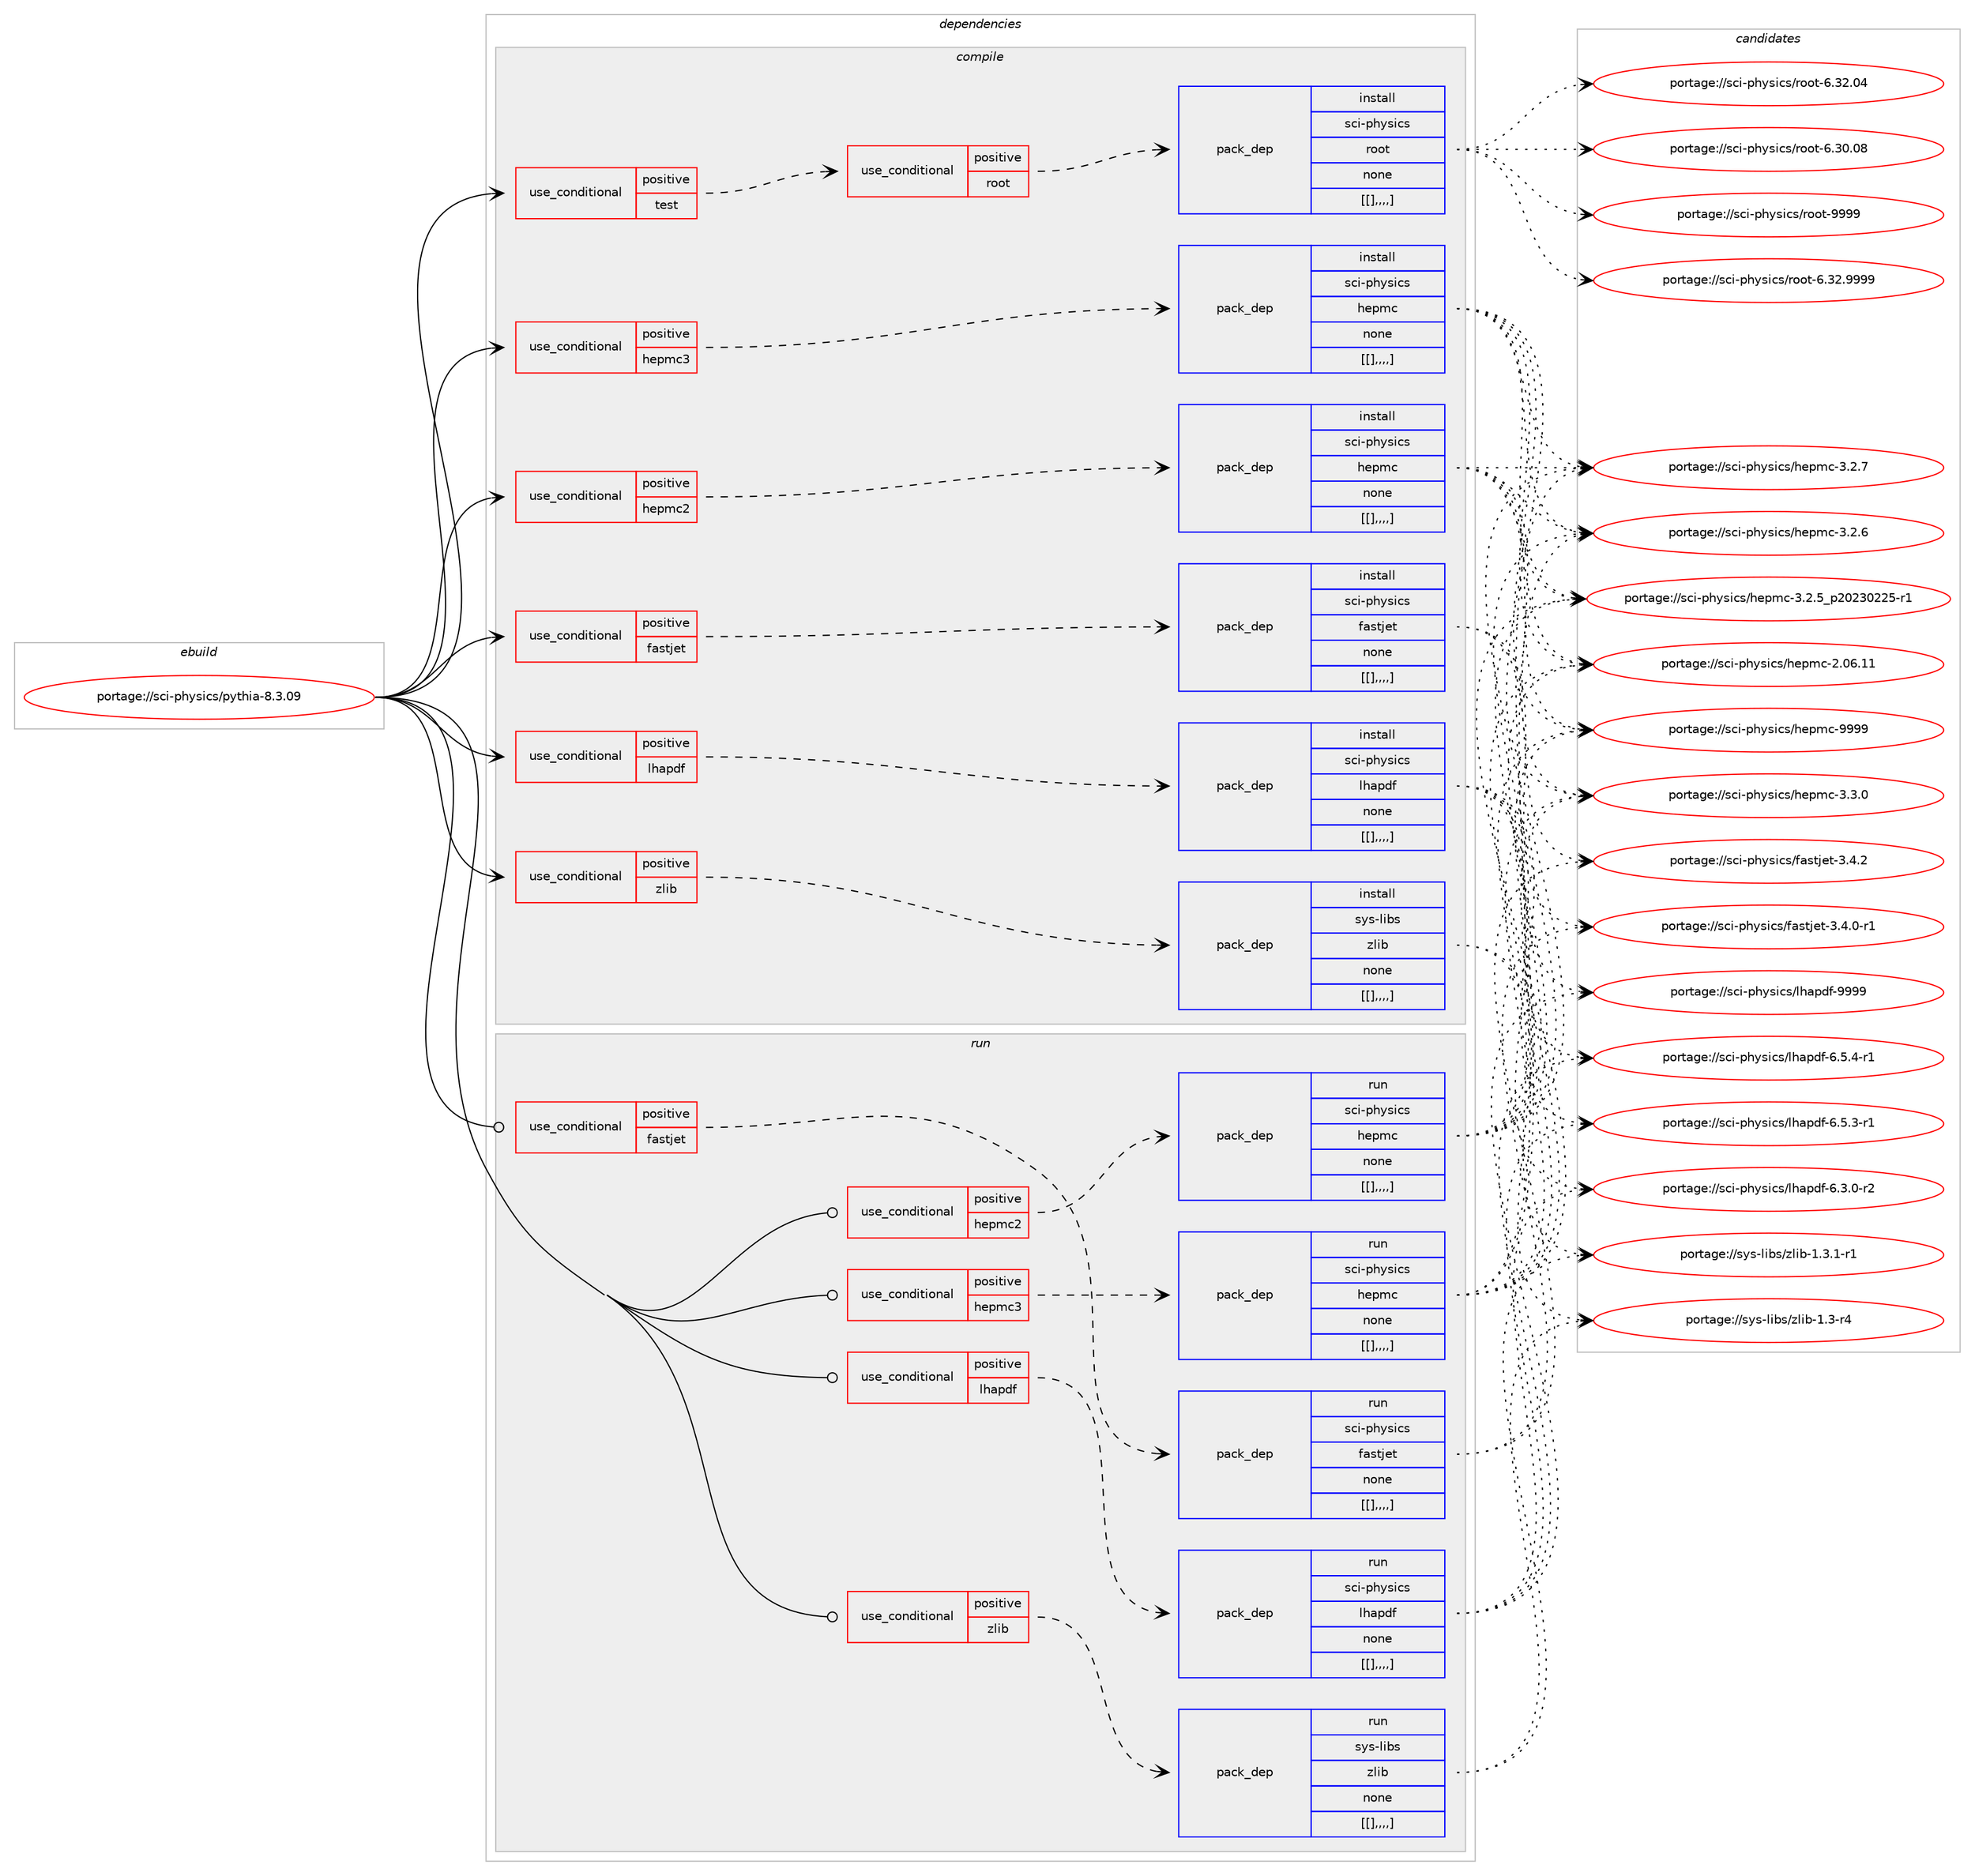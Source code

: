 digraph prolog {

# *************
# Graph options
# *************

newrank=true;
concentrate=true;
compound=true;
graph [rankdir=LR,fontname=Helvetica,fontsize=10,ranksep=1.5];#, ranksep=2.5, nodesep=0.2];
edge  [arrowhead=vee];
node  [fontname=Helvetica,fontsize=10];

# **********
# The ebuild
# **********

subgraph cluster_leftcol {
color=gray;
label=<<i>ebuild</i>>;
id [label="portage://sci-physics/pythia-8.3.09", color=red, width=4, href="../sci-physics/pythia-8.3.09.svg"];
}

# ****************
# The dependencies
# ****************

subgraph cluster_midcol {
color=gray;
label=<<i>dependencies</i>>;
subgraph cluster_compile {
fillcolor="#eeeeee";
style=filled;
label=<<i>compile</i>>;
subgraph cond113193 {
dependency427564 [label=<<TABLE BORDER="0" CELLBORDER="1" CELLSPACING="0" CELLPADDING="4"><TR><TD ROWSPAN="3" CELLPADDING="10">use_conditional</TD></TR><TR><TD>positive</TD></TR><TR><TD>fastjet</TD></TR></TABLE>>, shape=none, color=red];
subgraph pack311334 {
dependency427565 [label=<<TABLE BORDER="0" CELLBORDER="1" CELLSPACING="0" CELLPADDING="4" WIDTH="220"><TR><TD ROWSPAN="6" CELLPADDING="30">pack_dep</TD></TR><TR><TD WIDTH="110">install</TD></TR><TR><TD>sci-physics</TD></TR><TR><TD>fastjet</TD></TR><TR><TD>none</TD></TR><TR><TD>[[],,,,]</TD></TR></TABLE>>, shape=none, color=blue];
}
dependency427564:e -> dependency427565:w [weight=20,style="dashed",arrowhead="vee"];
}
id:e -> dependency427564:w [weight=20,style="solid",arrowhead="vee"];
subgraph cond113194 {
dependency427566 [label=<<TABLE BORDER="0" CELLBORDER="1" CELLSPACING="0" CELLPADDING="4"><TR><TD ROWSPAN="3" CELLPADDING="10">use_conditional</TD></TR><TR><TD>positive</TD></TR><TR><TD>hepmc2</TD></TR></TABLE>>, shape=none, color=red];
subgraph pack311335 {
dependency427567 [label=<<TABLE BORDER="0" CELLBORDER="1" CELLSPACING="0" CELLPADDING="4" WIDTH="220"><TR><TD ROWSPAN="6" CELLPADDING="30">pack_dep</TD></TR><TR><TD WIDTH="110">install</TD></TR><TR><TD>sci-physics</TD></TR><TR><TD>hepmc</TD></TR><TR><TD>none</TD></TR><TR><TD>[[],,,,]</TD></TR></TABLE>>, shape=none, color=blue];
}
dependency427566:e -> dependency427567:w [weight=20,style="dashed",arrowhead="vee"];
}
id:e -> dependency427566:w [weight=20,style="solid",arrowhead="vee"];
subgraph cond113195 {
dependency427568 [label=<<TABLE BORDER="0" CELLBORDER="1" CELLSPACING="0" CELLPADDING="4"><TR><TD ROWSPAN="3" CELLPADDING="10">use_conditional</TD></TR><TR><TD>positive</TD></TR><TR><TD>hepmc3</TD></TR></TABLE>>, shape=none, color=red];
subgraph pack311336 {
dependency427569 [label=<<TABLE BORDER="0" CELLBORDER="1" CELLSPACING="0" CELLPADDING="4" WIDTH="220"><TR><TD ROWSPAN="6" CELLPADDING="30">pack_dep</TD></TR><TR><TD WIDTH="110">install</TD></TR><TR><TD>sci-physics</TD></TR><TR><TD>hepmc</TD></TR><TR><TD>none</TD></TR><TR><TD>[[],,,,]</TD></TR></TABLE>>, shape=none, color=blue];
}
dependency427568:e -> dependency427569:w [weight=20,style="dashed",arrowhead="vee"];
}
id:e -> dependency427568:w [weight=20,style="solid",arrowhead="vee"];
subgraph cond113196 {
dependency427570 [label=<<TABLE BORDER="0" CELLBORDER="1" CELLSPACING="0" CELLPADDING="4"><TR><TD ROWSPAN="3" CELLPADDING="10">use_conditional</TD></TR><TR><TD>positive</TD></TR><TR><TD>lhapdf</TD></TR></TABLE>>, shape=none, color=red];
subgraph pack311337 {
dependency427571 [label=<<TABLE BORDER="0" CELLBORDER="1" CELLSPACING="0" CELLPADDING="4" WIDTH="220"><TR><TD ROWSPAN="6" CELLPADDING="30">pack_dep</TD></TR><TR><TD WIDTH="110">install</TD></TR><TR><TD>sci-physics</TD></TR><TR><TD>lhapdf</TD></TR><TR><TD>none</TD></TR><TR><TD>[[],,,,]</TD></TR></TABLE>>, shape=none, color=blue];
}
dependency427570:e -> dependency427571:w [weight=20,style="dashed",arrowhead="vee"];
}
id:e -> dependency427570:w [weight=20,style="solid",arrowhead="vee"];
subgraph cond113197 {
dependency427572 [label=<<TABLE BORDER="0" CELLBORDER="1" CELLSPACING="0" CELLPADDING="4"><TR><TD ROWSPAN="3" CELLPADDING="10">use_conditional</TD></TR><TR><TD>positive</TD></TR><TR><TD>test</TD></TR></TABLE>>, shape=none, color=red];
subgraph cond113198 {
dependency427573 [label=<<TABLE BORDER="0" CELLBORDER="1" CELLSPACING="0" CELLPADDING="4"><TR><TD ROWSPAN="3" CELLPADDING="10">use_conditional</TD></TR><TR><TD>positive</TD></TR><TR><TD>root</TD></TR></TABLE>>, shape=none, color=red];
subgraph pack311338 {
dependency427574 [label=<<TABLE BORDER="0" CELLBORDER="1" CELLSPACING="0" CELLPADDING="4" WIDTH="220"><TR><TD ROWSPAN="6" CELLPADDING="30">pack_dep</TD></TR><TR><TD WIDTH="110">install</TD></TR><TR><TD>sci-physics</TD></TR><TR><TD>root</TD></TR><TR><TD>none</TD></TR><TR><TD>[[],,,,]</TD></TR></TABLE>>, shape=none, color=blue];
}
dependency427573:e -> dependency427574:w [weight=20,style="dashed",arrowhead="vee"];
}
dependency427572:e -> dependency427573:w [weight=20,style="dashed",arrowhead="vee"];
}
id:e -> dependency427572:w [weight=20,style="solid",arrowhead="vee"];
subgraph cond113199 {
dependency427575 [label=<<TABLE BORDER="0" CELLBORDER="1" CELLSPACING="0" CELLPADDING="4"><TR><TD ROWSPAN="3" CELLPADDING="10">use_conditional</TD></TR><TR><TD>positive</TD></TR><TR><TD>zlib</TD></TR></TABLE>>, shape=none, color=red];
subgraph pack311339 {
dependency427576 [label=<<TABLE BORDER="0" CELLBORDER="1" CELLSPACING="0" CELLPADDING="4" WIDTH="220"><TR><TD ROWSPAN="6" CELLPADDING="30">pack_dep</TD></TR><TR><TD WIDTH="110">install</TD></TR><TR><TD>sys-libs</TD></TR><TR><TD>zlib</TD></TR><TR><TD>none</TD></TR><TR><TD>[[],,,,]</TD></TR></TABLE>>, shape=none, color=blue];
}
dependency427575:e -> dependency427576:w [weight=20,style="dashed",arrowhead="vee"];
}
id:e -> dependency427575:w [weight=20,style="solid",arrowhead="vee"];
}
subgraph cluster_compileandrun {
fillcolor="#eeeeee";
style=filled;
label=<<i>compile and run</i>>;
}
subgraph cluster_run {
fillcolor="#eeeeee";
style=filled;
label=<<i>run</i>>;
subgraph cond113200 {
dependency427577 [label=<<TABLE BORDER="0" CELLBORDER="1" CELLSPACING="0" CELLPADDING="4"><TR><TD ROWSPAN="3" CELLPADDING="10">use_conditional</TD></TR><TR><TD>positive</TD></TR><TR><TD>fastjet</TD></TR></TABLE>>, shape=none, color=red];
subgraph pack311340 {
dependency427578 [label=<<TABLE BORDER="0" CELLBORDER="1" CELLSPACING="0" CELLPADDING="4" WIDTH="220"><TR><TD ROWSPAN="6" CELLPADDING="30">pack_dep</TD></TR><TR><TD WIDTH="110">run</TD></TR><TR><TD>sci-physics</TD></TR><TR><TD>fastjet</TD></TR><TR><TD>none</TD></TR><TR><TD>[[],,,,]</TD></TR></TABLE>>, shape=none, color=blue];
}
dependency427577:e -> dependency427578:w [weight=20,style="dashed",arrowhead="vee"];
}
id:e -> dependency427577:w [weight=20,style="solid",arrowhead="odot"];
subgraph cond113201 {
dependency427579 [label=<<TABLE BORDER="0" CELLBORDER="1" CELLSPACING="0" CELLPADDING="4"><TR><TD ROWSPAN="3" CELLPADDING="10">use_conditional</TD></TR><TR><TD>positive</TD></TR><TR><TD>hepmc2</TD></TR></TABLE>>, shape=none, color=red];
subgraph pack311341 {
dependency427580 [label=<<TABLE BORDER="0" CELLBORDER="1" CELLSPACING="0" CELLPADDING="4" WIDTH="220"><TR><TD ROWSPAN="6" CELLPADDING="30">pack_dep</TD></TR><TR><TD WIDTH="110">run</TD></TR><TR><TD>sci-physics</TD></TR><TR><TD>hepmc</TD></TR><TR><TD>none</TD></TR><TR><TD>[[],,,,]</TD></TR></TABLE>>, shape=none, color=blue];
}
dependency427579:e -> dependency427580:w [weight=20,style="dashed",arrowhead="vee"];
}
id:e -> dependency427579:w [weight=20,style="solid",arrowhead="odot"];
subgraph cond113202 {
dependency427581 [label=<<TABLE BORDER="0" CELLBORDER="1" CELLSPACING="0" CELLPADDING="4"><TR><TD ROWSPAN="3" CELLPADDING="10">use_conditional</TD></TR><TR><TD>positive</TD></TR><TR><TD>hepmc3</TD></TR></TABLE>>, shape=none, color=red];
subgraph pack311342 {
dependency427582 [label=<<TABLE BORDER="0" CELLBORDER="1" CELLSPACING="0" CELLPADDING="4" WIDTH="220"><TR><TD ROWSPAN="6" CELLPADDING="30">pack_dep</TD></TR><TR><TD WIDTH="110">run</TD></TR><TR><TD>sci-physics</TD></TR><TR><TD>hepmc</TD></TR><TR><TD>none</TD></TR><TR><TD>[[],,,,]</TD></TR></TABLE>>, shape=none, color=blue];
}
dependency427581:e -> dependency427582:w [weight=20,style="dashed",arrowhead="vee"];
}
id:e -> dependency427581:w [weight=20,style="solid",arrowhead="odot"];
subgraph cond113203 {
dependency427583 [label=<<TABLE BORDER="0" CELLBORDER="1" CELLSPACING="0" CELLPADDING="4"><TR><TD ROWSPAN="3" CELLPADDING="10">use_conditional</TD></TR><TR><TD>positive</TD></TR><TR><TD>lhapdf</TD></TR></TABLE>>, shape=none, color=red];
subgraph pack311343 {
dependency427584 [label=<<TABLE BORDER="0" CELLBORDER="1" CELLSPACING="0" CELLPADDING="4" WIDTH="220"><TR><TD ROWSPAN="6" CELLPADDING="30">pack_dep</TD></TR><TR><TD WIDTH="110">run</TD></TR><TR><TD>sci-physics</TD></TR><TR><TD>lhapdf</TD></TR><TR><TD>none</TD></TR><TR><TD>[[],,,,]</TD></TR></TABLE>>, shape=none, color=blue];
}
dependency427583:e -> dependency427584:w [weight=20,style="dashed",arrowhead="vee"];
}
id:e -> dependency427583:w [weight=20,style="solid",arrowhead="odot"];
subgraph cond113204 {
dependency427585 [label=<<TABLE BORDER="0" CELLBORDER="1" CELLSPACING="0" CELLPADDING="4"><TR><TD ROWSPAN="3" CELLPADDING="10">use_conditional</TD></TR><TR><TD>positive</TD></TR><TR><TD>zlib</TD></TR></TABLE>>, shape=none, color=red];
subgraph pack311344 {
dependency427586 [label=<<TABLE BORDER="0" CELLBORDER="1" CELLSPACING="0" CELLPADDING="4" WIDTH="220"><TR><TD ROWSPAN="6" CELLPADDING="30">pack_dep</TD></TR><TR><TD WIDTH="110">run</TD></TR><TR><TD>sys-libs</TD></TR><TR><TD>zlib</TD></TR><TR><TD>none</TD></TR><TR><TD>[[],,,,]</TD></TR></TABLE>>, shape=none, color=blue];
}
dependency427585:e -> dependency427586:w [weight=20,style="dashed",arrowhead="vee"];
}
id:e -> dependency427585:w [weight=20,style="solid",arrowhead="odot"];
}
}

# **************
# The candidates
# **************

subgraph cluster_choices {
rank=same;
color=gray;
label=<<i>candidates</i>>;

subgraph choice311334 {
color=black;
nodesep=1;
choice1159910545112104121115105991154710297115116106101116455146524650 [label="portage://sci-physics/fastjet-3.4.2", color=red, width=4,href="../sci-physics/fastjet-3.4.2.svg"];
choice11599105451121041211151059911547102971151161061011164551465246484511449 [label="portage://sci-physics/fastjet-3.4.0-r1", color=red, width=4,href="../sci-physics/fastjet-3.4.0-r1.svg"];
dependency427565:e -> choice1159910545112104121115105991154710297115116106101116455146524650:w [style=dotted,weight="100"];
dependency427565:e -> choice11599105451121041211151059911547102971151161061011164551465246484511449:w [style=dotted,weight="100"];
}
subgraph choice311335 {
color=black;
nodesep=1;
choice11599105451121041211151059911547104101112109994557575757 [label="portage://sci-physics/hepmc-9999", color=red, width=4,href="../sci-physics/hepmc-9999.svg"];
choice1159910545112104121115105991154710410111210999455146514648 [label="portage://sci-physics/hepmc-3.3.0", color=red, width=4,href="../sci-physics/hepmc-3.3.0.svg"];
choice1159910545112104121115105991154710410111210999455146504655 [label="portage://sci-physics/hepmc-3.2.7", color=red, width=4,href="../sci-physics/hepmc-3.2.7.svg"];
choice1159910545112104121115105991154710410111210999455146504654 [label="portage://sci-physics/hepmc-3.2.6", color=red, width=4,href="../sci-physics/hepmc-3.2.6.svg"];
choice11599105451121041211151059911547104101112109994551465046539511250485051485050534511449 [label="portage://sci-physics/hepmc-3.2.5_p20230225-r1", color=red, width=4,href="../sci-physics/hepmc-3.2.5_p20230225-r1.svg"];
choice11599105451121041211151059911547104101112109994550464854464949 [label="portage://sci-physics/hepmc-2.06.11", color=red, width=4,href="../sci-physics/hepmc-2.06.11.svg"];
dependency427567:e -> choice11599105451121041211151059911547104101112109994557575757:w [style=dotted,weight="100"];
dependency427567:e -> choice1159910545112104121115105991154710410111210999455146514648:w [style=dotted,weight="100"];
dependency427567:e -> choice1159910545112104121115105991154710410111210999455146504655:w [style=dotted,weight="100"];
dependency427567:e -> choice1159910545112104121115105991154710410111210999455146504654:w [style=dotted,weight="100"];
dependency427567:e -> choice11599105451121041211151059911547104101112109994551465046539511250485051485050534511449:w [style=dotted,weight="100"];
dependency427567:e -> choice11599105451121041211151059911547104101112109994550464854464949:w [style=dotted,weight="100"];
}
subgraph choice311336 {
color=black;
nodesep=1;
choice11599105451121041211151059911547104101112109994557575757 [label="portage://sci-physics/hepmc-9999", color=red, width=4,href="../sci-physics/hepmc-9999.svg"];
choice1159910545112104121115105991154710410111210999455146514648 [label="portage://sci-physics/hepmc-3.3.0", color=red, width=4,href="../sci-physics/hepmc-3.3.0.svg"];
choice1159910545112104121115105991154710410111210999455146504655 [label="portage://sci-physics/hepmc-3.2.7", color=red, width=4,href="../sci-physics/hepmc-3.2.7.svg"];
choice1159910545112104121115105991154710410111210999455146504654 [label="portage://sci-physics/hepmc-3.2.6", color=red, width=4,href="../sci-physics/hepmc-3.2.6.svg"];
choice11599105451121041211151059911547104101112109994551465046539511250485051485050534511449 [label="portage://sci-physics/hepmc-3.2.5_p20230225-r1", color=red, width=4,href="../sci-physics/hepmc-3.2.5_p20230225-r1.svg"];
choice11599105451121041211151059911547104101112109994550464854464949 [label="portage://sci-physics/hepmc-2.06.11", color=red, width=4,href="../sci-physics/hepmc-2.06.11.svg"];
dependency427569:e -> choice11599105451121041211151059911547104101112109994557575757:w [style=dotted,weight="100"];
dependency427569:e -> choice1159910545112104121115105991154710410111210999455146514648:w [style=dotted,weight="100"];
dependency427569:e -> choice1159910545112104121115105991154710410111210999455146504655:w [style=dotted,weight="100"];
dependency427569:e -> choice1159910545112104121115105991154710410111210999455146504654:w [style=dotted,weight="100"];
dependency427569:e -> choice11599105451121041211151059911547104101112109994551465046539511250485051485050534511449:w [style=dotted,weight="100"];
dependency427569:e -> choice11599105451121041211151059911547104101112109994550464854464949:w [style=dotted,weight="100"];
}
subgraph choice311337 {
color=black;
nodesep=1;
choice11599105451121041211151059911547108104971121001024557575757 [label="portage://sci-physics/lhapdf-9999", color=red, width=4,href="../sci-physics/lhapdf-9999.svg"];
choice11599105451121041211151059911547108104971121001024554465346524511449 [label="portage://sci-physics/lhapdf-6.5.4-r1", color=red, width=4,href="../sci-physics/lhapdf-6.5.4-r1.svg"];
choice11599105451121041211151059911547108104971121001024554465346514511449 [label="portage://sci-physics/lhapdf-6.5.3-r1", color=red, width=4,href="../sci-physics/lhapdf-6.5.3-r1.svg"];
choice11599105451121041211151059911547108104971121001024554465146484511450 [label="portage://sci-physics/lhapdf-6.3.0-r2", color=red, width=4,href="../sci-physics/lhapdf-6.3.0-r2.svg"];
dependency427571:e -> choice11599105451121041211151059911547108104971121001024557575757:w [style=dotted,weight="100"];
dependency427571:e -> choice11599105451121041211151059911547108104971121001024554465346524511449:w [style=dotted,weight="100"];
dependency427571:e -> choice11599105451121041211151059911547108104971121001024554465346514511449:w [style=dotted,weight="100"];
dependency427571:e -> choice11599105451121041211151059911547108104971121001024554465146484511450:w [style=dotted,weight="100"];
}
subgraph choice311338 {
color=black;
nodesep=1;
choice115991054511210412111510599115471141111111164557575757 [label="portage://sci-physics/root-9999", color=red, width=4,href="../sci-physics/root-9999.svg"];
choice1159910545112104121115105991154711411111111645544651504657575757 [label="portage://sci-physics/root-6.32.9999", color=red, width=4,href="../sci-physics/root-6.32.9999.svg"];
choice115991054511210412111510599115471141111111164554465150464852 [label="portage://sci-physics/root-6.32.04", color=red, width=4,href="../sci-physics/root-6.32.04.svg"];
choice115991054511210412111510599115471141111111164554465148464856 [label="portage://sci-physics/root-6.30.08", color=red, width=4,href="../sci-physics/root-6.30.08.svg"];
dependency427574:e -> choice115991054511210412111510599115471141111111164557575757:w [style=dotted,weight="100"];
dependency427574:e -> choice1159910545112104121115105991154711411111111645544651504657575757:w [style=dotted,weight="100"];
dependency427574:e -> choice115991054511210412111510599115471141111111164554465150464852:w [style=dotted,weight="100"];
dependency427574:e -> choice115991054511210412111510599115471141111111164554465148464856:w [style=dotted,weight="100"];
}
subgraph choice311339 {
color=black;
nodesep=1;
choice115121115451081059811547122108105984549465146494511449 [label="portage://sys-libs/zlib-1.3.1-r1", color=red, width=4,href="../sys-libs/zlib-1.3.1-r1.svg"];
choice11512111545108105981154712210810598454946514511452 [label="portage://sys-libs/zlib-1.3-r4", color=red, width=4,href="../sys-libs/zlib-1.3-r4.svg"];
dependency427576:e -> choice115121115451081059811547122108105984549465146494511449:w [style=dotted,weight="100"];
dependency427576:e -> choice11512111545108105981154712210810598454946514511452:w [style=dotted,weight="100"];
}
subgraph choice311340 {
color=black;
nodesep=1;
choice1159910545112104121115105991154710297115116106101116455146524650 [label="portage://sci-physics/fastjet-3.4.2", color=red, width=4,href="../sci-physics/fastjet-3.4.2.svg"];
choice11599105451121041211151059911547102971151161061011164551465246484511449 [label="portage://sci-physics/fastjet-3.4.0-r1", color=red, width=4,href="../sci-physics/fastjet-3.4.0-r1.svg"];
dependency427578:e -> choice1159910545112104121115105991154710297115116106101116455146524650:w [style=dotted,weight="100"];
dependency427578:e -> choice11599105451121041211151059911547102971151161061011164551465246484511449:w [style=dotted,weight="100"];
}
subgraph choice311341 {
color=black;
nodesep=1;
choice11599105451121041211151059911547104101112109994557575757 [label="portage://sci-physics/hepmc-9999", color=red, width=4,href="../sci-physics/hepmc-9999.svg"];
choice1159910545112104121115105991154710410111210999455146514648 [label="portage://sci-physics/hepmc-3.3.0", color=red, width=4,href="../sci-physics/hepmc-3.3.0.svg"];
choice1159910545112104121115105991154710410111210999455146504655 [label="portage://sci-physics/hepmc-3.2.7", color=red, width=4,href="../sci-physics/hepmc-3.2.7.svg"];
choice1159910545112104121115105991154710410111210999455146504654 [label="portage://sci-physics/hepmc-3.2.6", color=red, width=4,href="../sci-physics/hepmc-3.2.6.svg"];
choice11599105451121041211151059911547104101112109994551465046539511250485051485050534511449 [label="portage://sci-physics/hepmc-3.2.5_p20230225-r1", color=red, width=4,href="../sci-physics/hepmc-3.2.5_p20230225-r1.svg"];
choice11599105451121041211151059911547104101112109994550464854464949 [label="portage://sci-physics/hepmc-2.06.11", color=red, width=4,href="../sci-physics/hepmc-2.06.11.svg"];
dependency427580:e -> choice11599105451121041211151059911547104101112109994557575757:w [style=dotted,weight="100"];
dependency427580:e -> choice1159910545112104121115105991154710410111210999455146514648:w [style=dotted,weight="100"];
dependency427580:e -> choice1159910545112104121115105991154710410111210999455146504655:w [style=dotted,weight="100"];
dependency427580:e -> choice1159910545112104121115105991154710410111210999455146504654:w [style=dotted,weight="100"];
dependency427580:e -> choice11599105451121041211151059911547104101112109994551465046539511250485051485050534511449:w [style=dotted,weight="100"];
dependency427580:e -> choice11599105451121041211151059911547104101112109994550464854464949:w [style=dotted,weight="100"];
}
subgraph choice311342 {
color=black;
nodesep=1;
choice11599105451121041211151059911547104101112109994557575757 [label="portage://sci-physics/hepmc-9999", color=red, width=4,href="../sci-physics/hepmc-9999.svg"];
choice1159910545112104121115105991154710410111210999455146514648 [label="portage://sci-physics/hepmc-3.3.0", color=red, width=4,href="../sci-physics/hepmc-3.3.0.svg"];
choice1159910545112104121115105991154710410111210999455146504655 [label="portage://sci-physics/hepmc-3.2.7", color=red, width=4,href="../sci-physics/hepmc-3.2.7.svg"];
choice1159910545112104121115105991154710410111210999455146504654 [label="portage://sci-physics/hepmc-3.2.6", color=red, width=4,href="../sci-physics/hepmc-3.2.6.svg"];
choice11599105451121041211151059911547104101112109994551465046539511250485051485050534511449 [label="portage://sci-physics/hepmc-3.2.5_p20230225-r1", color=red, width=4,href="../sci-physics/hepmc-3.2.5_p20230225-r1.svg"];
choice11599105451121041211151059911547104101112109994550464854464949 [label="portage://sci-physics/hepmc-2.06.11", color=red, width=4,href="../sci-physics/hepmc-2.06.11.svg"];
dependency427582:e -> choice11599105451121041211151059911547104101112109994557575757:w [style=dotted,weight="100"];
dependency427582:e -> choice1159910545112104121115105991154710410111210999455146514648:w [style=dotted,weight="100"];
dependency427582:e -> choice1159910545112104121115105991154710410111210999455146504655:w [style=dotted,weight="100"];
dependency427582:e -> choice1159910545112104121115105991154710410111210999455146504654:w [style=dotted,weight="100"];
dependency427582:e -> choice11599105451121041211151059911547104101112109994551465046539511250485051485050534511449:w [style=dotted,weight="100"];
dependency427582:e -> choice11599105451121041211151059911547104101112109994550464854464949:w [style=dotted,weight="100"];
}
subgraph choice311343 {
color=black;
nodesep=1;
choice11599105451121041211151059911547108104971121001024557575757 [label="portage://sci-physics/lhapdf-9999", color=red, width=4,href="../sci-physics/lhapdf-9999.svg"];
choice11599105451121041211151059911547108104971121001024554465346524511449 [label="portage://sci-physics/lhapdf-6.5.4-r1", color=red, width=4,href="../sci-physics/lhapdf-6.5.4-r1.svg"];
choice11599105451121041211151059911547108104971121001024554465346514511449 [label="portage://sci-physics/lhapdf-6.5.3-r1", color=red, width=4,href="../sci-physics/lhapdf-6.5.3-r1.svg"];
choice11599105451121041211151059911547108104971121001024554465146484511450 [label="portage://sci-physics/lhapdf-6.3.0-r2", color=red, width=4,href="../sci-physics/lhapdf-6.3.0-r2.svg"];
dependency427584:e -> choice11599105451121041211151059911547108104971121001024557575757:w [style=dotted,weight="100"];
dependency427584:e -> choice11599105451121041211151059911547108104971121001024554465346524511449:w [style=dotted,weight="100"];
dependency427584:e -> choice11599105451121041211151059911547108104971121001024554465346514511449:w [style=dotted,weight="100"];
dependency427584:e -> choice11599105451121041211151059911547108104971121001024554465146484511450:w [style=dotted,weight="100"];
}
subgraph choice311344 {
color=black;
nodesep=1;
choice115121115451081059811547122108105984549465146494511449 [label="portage://sys-libs/zlib-1.3.1-r1", color=red, width=4,href="../sys-libs/zlib-1.3.1-r1.svg"];
choice11512111545108105981154712210810598454946514511452 [label="portage://sys-libs/zlib-1.3-r4", color=red, width=4,href="../sys-libs/zlib-1.3-r4.svg"];
dependency427586:e -> choice115121115451081059811547122108105984549465146494511449:w [style=dotted,weight="100"];
dependency427586:e -> choice11512111545108105981154712210810598454946514511452:w [style=dotted,weight="100"];
}
}

}
